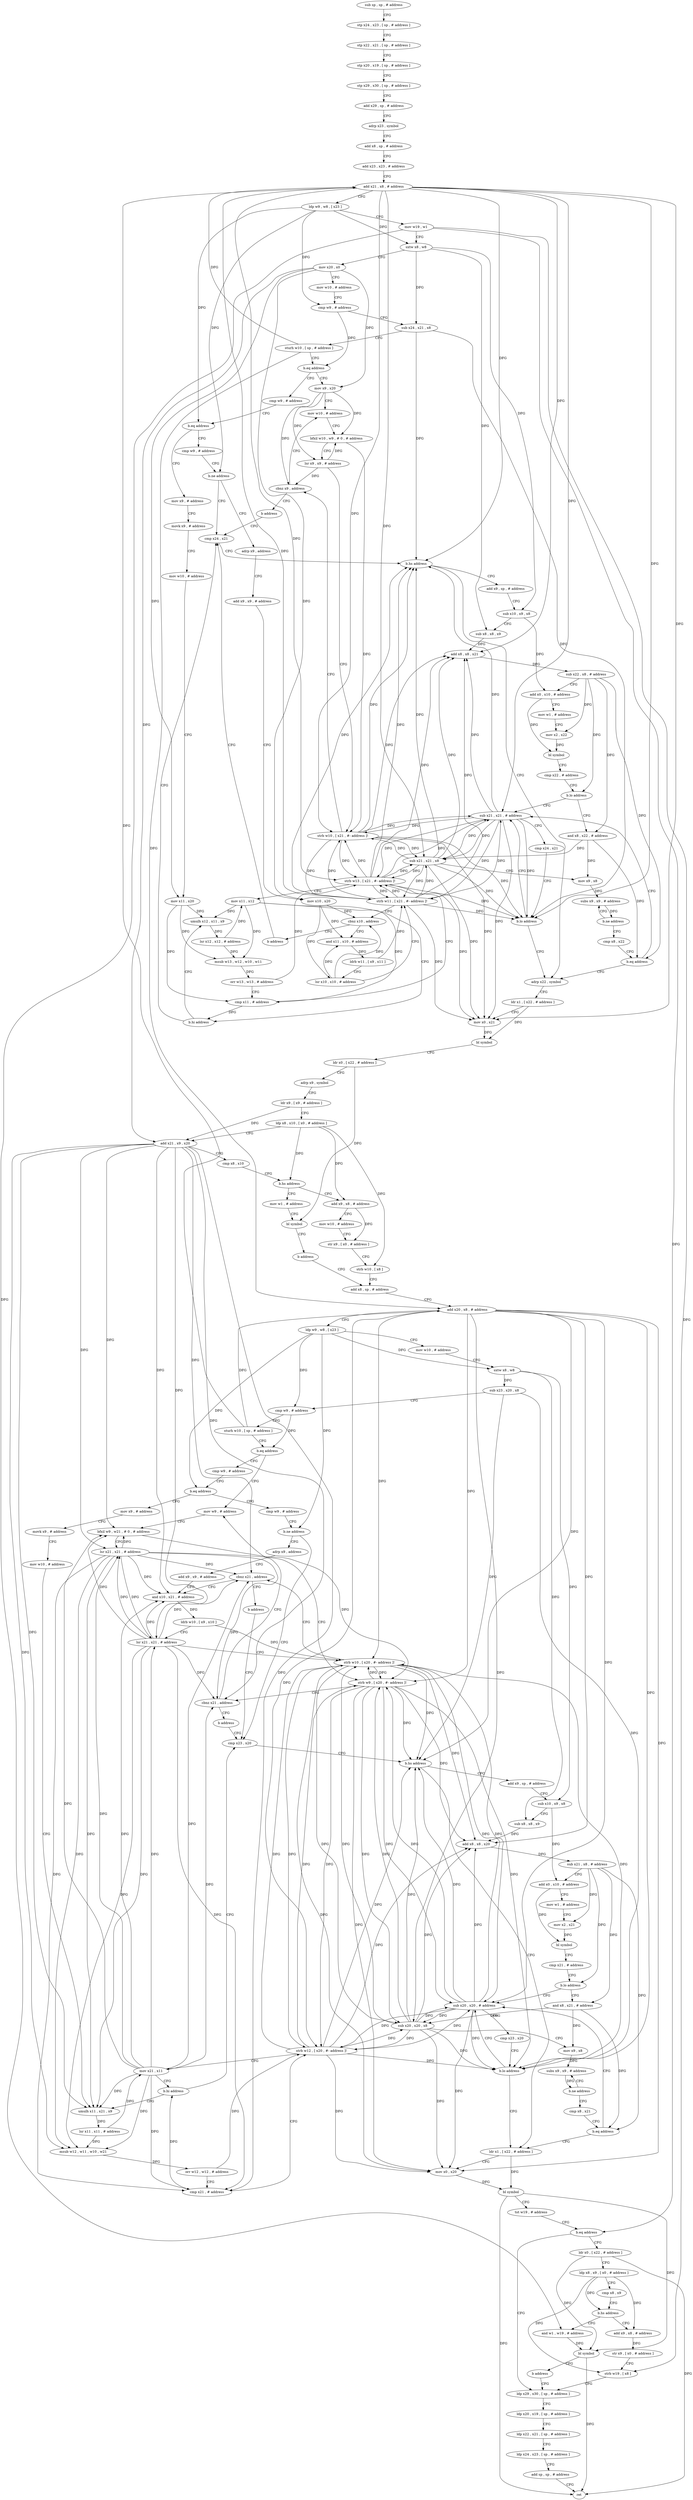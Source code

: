 digraph "func" {
"4209492" [label = "sub sp , sp , # address" ]
"4209496" [label = "stp x24 , x23 , [ sp , # address ]" ]
"4209500" [label = "stp x22 , x21 , [ sp , # address ]" ]
"4209504" [label = "stp x20 , x19 , [ sp , # address ]" ]
"4209508" [label = "stp x29 , x30 , [ sp , # address ]" ]
"4209512" [label = "add x29 , sp , # address" ]
"4209516" [label = "adrp x23 , symbol" ]
"4209520" [label = "add x8 , sp , # address" ]
"4209524" [label = "add x23 , x23 , # address" ]
"4209528" [label = "add x21 , x8 , # address" ]
"4209532" [label = "ldp w9 , w8 , [ x23 ]" ]
"4209536" [label = "mov w19 , w1" ]
"4209540" [label = "sxtw x8 , w8" ]
"4209544" [label = "mov x20 , x0" ]
"4209548" [label = "mov w10 , # address" ]
"4209552" [label = "cmp w9 , # address" ]
"4209556" [label = "sub x24 , x21 , x8" ]
"4209560" [label = "sturh w10 , [ sp , # address ]" ]
"4209564" [label = "b.eq address" ]
"4209620" [label = "mov x9 , x20" ]
"4209568" [label = "cmp w9 , # address" ]
"4209624" [label = "mov w10 , # address" ]
"4209572" [label = "b.eq address" ]
"4209648" [label = "mov x9 , # address" ]
"4209576" [label = "cmp w9 , # address" ]
"4209628" [label = "bfxil w10 , w9 , # 0 , # address" ]
"4209632" [label = "lsr x9 , x9 , # address" ]
"4209636" [label = "strb w10 , [ x21 , #- address ]!" ]
"4209640" [label = "cbnz x9 , address" ]
"4209644" [label = "b address" ]
"4209696" [label = "cmp x24 , x21" ]
"4209652" [label = "movk x9 , # address" ]
"4209656" [label = "mov w10 , # address" ]
"4209660" [label = "mov x11 , x20" ]
"4209664" [label = "umulh x12 , x11 , x9" ]
"4209580" [label = "b.ne address" ]
"4209584" [label = "adrp x9 , address" ]
"4209700" [label = "b.hs address" ]
"4209788" [label = "adrp x22 , symbol" ]
"4209704" [label = "add x9 , sp , # address" ]
"4209668" [label = "lsr x12 , x12 , # address" ]
"4209672" [label = "msub w13 , w12 , w10 , w11" ]
"4209676" [label = "orr w13 , w13 , # address" ]
"4209680" [label = "cmp x11 , # address" ]
"4209684" [label = "strb w13 , [ x21 , #- address ]!" ]
"4209688" [label = "mov x11 , x12" ]
"4209692" [label = "b.hi address" ]
"4209588" [label = "add x9 , x9 , # address" ]
"4209592" [label = "mov x10 , x20" ]
"4209596" [label = "and x11 , x10 , # address" ]
"4209792" [label = "ldr x1 , [ x22 , # address ]" ]
"4209796" [label = "mov x0 , x21" ]
"4209800" [label = "bl symbol" ]
"4209804" [label = "ldr x0 , [ x22 , # address ]" ]
"4209808" [label = "adrp x9 , symbol" ]
"4209812" [label = "ldr x9 , [ x9 , # address ]" ]
"4209816" [label = "ldp x8 , x10 , [ x0 , # address ]" ]
"4209820" [label = "add x21 , x9 , x20" ]
"4209824" [label = "cmp x8 , x10" ]
"4209828" [label = "b.hs address" ]
"4210164" [label = "mov w1 , # address" ]
"4209832" [label = "add x9 , x8 , # address" ]
"4209708" [label = "sub x10 , x9 , x8" ]
"4209712" [label = "sub x8 , x8 , x9" ]
"4209716" [label = "add x8 , x8 , x21" ]
"4209720" [label = "sub x22 , x8 , # address" ]
"4209724" [label = "add x0 , x10 , # address" ]
"4209728" [label = "mov w1 , # address" ]
"4209732" [label = "mov x2 , x22" ]
"4209736" [label = "bl symbol" ]
"4209740" [label = "cmp x22 , # address" ]
"4209744" [label = "b.lo address" ]
"4209776" [label = "sub x21 , x21 , # address" ]
"4209748" [label = "and x8 , x22 , # address" ]
"4209600" [label = "ldrb w11 , [ x9 , x11 ]" ]
"4209604" [label = "lsr x10 , x10 , # address" ]
"4209608" [label = "strb w11 , [ x21 , #- address ]!" ]
"4209612" [label = "cbnz x10 , address" ]
"4209616" [label = "b address" ]
"4210168" [label = "bl symbol" ]
"4210172" [label = "b address" ]
"4209848" [label = "add x8 , sp , # address" ]
"4209836" [label = "mov w10 , # address" ]
"4209840" [label = "str x9 , [ x0 , # address ]" ]
"4209844" [label = "strb w10 , [ x8 ]" ]
"4209780" [label = "cmp x24 , x21" ]
"4209784" [label = "b.lo address" ]
"4209752" [label = "sub x21 , x21 , x8" ]
"4209756" [label = "mov x9 , x8" ]
"4209760" [label = "subs x9 , x9 , # address" ]
"4209852" [label = "add x20 , x8 , # address" ]
"4209856" [label = "ldp w9 , w8 , [ x23 ]" ]
"4209860" [label = "mov w10 , # address" ]
"4209864" [label = "sxtw x8 , w8" ]
"4209868" [label = "sub x23 , x20 , x8" ]
"4209872" [label = "cmp w9 , # address" ]
"4209876" [label = "sturh w10 , [ sp , # address ]" ]
"4209880" [label = "b.eq address" ]
"4209932" [label = "mov w9 , # address" ]
"4209884" [label = "cmp w9 , # address" ]
"4209936" [label = "bfxil w9 , w21 , # 0 , # address" ]
"4209940" [label = "lsr x21 , x21 , # address" ]
"4209944" [label = "strb w9 , [ x20 , #- address ]!" ]
"4209948" [label = "cbnz x21 , address" ]
"4209952" [label = "b address" ]
"4209888" [label = "b.eq address" ]
"4209956" [label = "mov x9 , # address" ]
"4209892" [label = "cmp w9 , # address" ]
"4209764" [label = "b.ne address" ]
"4209768" [label = "cmp x8 , x22" ]
"4209772" [label = "b.eq address" ]
"4210000" [label = "cmp x23 , x20" ]
"4209960" [label = "movk x9 , # address" ]
"4209964" [label = "mov w10 , # address" ]
"4209968" [label = "umulh x11 , x21 , x9" ]
"4209896" [label = "b.ne address" ]
"4209900" [label = "adrp x9 , address" ]
"4210004" [label = "b.hs address" ]
"4210092" [label = "ldr x1 , [ x22 , # address ]" ]
"4210008" [label = "add x9 , sp , # address" ]
"4209972" [label = "lsr x11 , x11 , # address" ]
"4209976" [label = "msub w12 , w11 , w10 , w21" ]
"4209980" [label = "orr w12 , w12 , # address" ]
"4209984" [label = "cmp x21 , # address" ]
"4209988" [label = "strb w12 , [ x20 , #- address ]!" ]
"4209992" [label = "mov x21 , x11" ]
"4209996" [label = "b.hi address" ]
"4209904" [label = "add x9 , x9 , # address" ]
"4209908" [label = "and x10 , x21 , # address" ]
"4210096" [label = "mov x0 , x20" ]
"4210100" [label = "bl symbol" ]
"4210104" [label = "tst w19 , # address" ]
"4210108" [label = "b.eq address" ]
"4210140" [label = "ldp x29 , x30 , [ sp , # address ]" ]
"4210112" [label = "ldr x0 , [ x22 , # address ]" ]
"4210012" [label = "sub x10 , x9 , x8" ]
"4210016" [label = "sub x8 , x8 , x9" ]
"4210020" [label = "add x8 , x8 , x20" ]
"4210024" [label = "sub x21 , x8 , # address" ]
"4210028" [label = "add x0 , x10 , # address" ]
"4210032" [label = "mov w1 , # address" ]
"4210036" [label = "mov x2 , x21" ]
"4210040" [label = "bl symbol" ]
"4210044" [label = "cmp x21 , # address" ]
"4210048" [label = "b.lo address" ]
"4210080" [label = "sub x20 , x20 , # address" ]
"4210052" [label = "and x8 , x21 , # address" ]
"4209912" [label = "ldrb w10 , [ x9 , x10 ]" ]
"4209916" [label = "lsr x21 , x21 , # address" ]
"4209920" [label = "strb w10 , [ x20 , #- address ]!" ]
"4209924" [label = "cbnz x21 , address" ]
"4209928" [label = "b address" ]
"4210144" [label = "ldp x20 , x19 , [ sp , # address ]" ]
"4210148" [label = "ldp x22 , x21 , [ sp , # address ]" ]
"4210152" [label = "ldp x24 , x23 , [ sp , # address ]" ]
"4210156" [label = "add sp , sp , # address" ]
"4210160" [label = "ret" ]
"4210116" [label = "ldp x8 , x9 , [ x0 , # address ]" ]
"4210120" [label = "cmp x8 , x9" ]
"4210124" [label = "b.hs address" ]
"4210176" [label = "and w1 , w19 , # address" ]
"4210128" [label = "add x9 , x8 , # address" ]
"4210084" [label = "cmp x23 , x20" ]
"4210088" [label = "b.lo address" ]
"4210056" [label = "sub x20 , x20 , x8" ]
"4210060" [label = "mov x9 , x8" ]
"4210064" [label = "subs x9 , x9 , # address" ]
"4210180" [label = "bl symbol" ]
"4210184" [label = "b address" ]
"4210132" [label = "str x9 , [ x0 , # address ]" ]
"4210136" [label = "strb w19 , [ x8 ]" ]
"4210068" [label = "b.ne address" ]
"4210072" [label = "cmp x8 , x21" ]
"4210076" [label = "b.eq address" ]
"4209492" -> "4209496" [ label = "CFG" ]
"4209496" -> "4209500" [ label = "CFG" ]
"4209500" -> "4209504" [ label = "CFG" ]
"4209504" -> "4209508" [ label = "CFG" ]
"4209508" -> "4209512" [ label = "CFG" ]
"4209512" -> "4209516" [ label = "CFG" ]
"4209516" -> "4209520" [ label = "CFG" ]
"4209520" -> "4209524" [ label = "CFG" ]
"4209524" -> "4209528" [ label = "CFG" ]
"4209528" -> "4209532" [ label = "CFG" ]
"4209528" -> "4209636" [ label = "DFG" ]
"4209528" -> "4209684" [ label = "DFG" ]
"4209528" -> "4209700" [ label = "DFG" ]
"4209528" -> "4209796" [ label = "DFG" ]
"4209528" -> "4209716" [ label = "DFG" ]
"4209528" -> "4209608" [ label = "DFG" ]
"4209528" -> "4209776" [ label = "DFG" ]
"4209528" -> "4209784" [ label = "DFG" ]
"4209528" -> "4209752" [ label = "DFG" ]
"4209532" -> "4209536" [ label = "CFG" ]
"4209532" -> "4209552" [ label = "DFG" ]
"4209532" -> "4209572" [ label = "DFG" ]
"4209532" -> "4209580" [ label = "DFG" ]
"4209532" -> "4209540" [ label = "DFG" ]
"4209536" -> "4209540" [ label = "CFG" ]
"4209536" -> "4210108" [ label = "DFG" ]
"4209536" -> "4210176" [ label = "DFG" ]
"4209536" -> "4210136" [ label = "DFG" ]
"4209540" -> "4209544" [ label = "CFG" ]
"4209540" -> "4209556" [ label = "DFG" ]
"4209540" -> "4209708" [ label = "DFG" ]
"4209540" -> "4209712" [ label = "DFG" ]
"4209544" -> "4209548" [ label = "CFG" ]
"4209544" -> "4209620" [ label = "DFG" ]
"4209544" -> "4209660" [ label = "DFG" ]
"4209544" -> "4209592" [ label = "DFG" ]
"4209544" -> "4209820" [ label = "DFG" ]
"4209548" -> "4209552" [ label = "CFG" ]
"4209552" -> "4209556" [ label = "CFG" ]
"4209552" -> "4209564" [ label = "DFG" ]
"4209556" -> "4209560" [ label = "CFG" ]
"4209556" -> "4209700" [ label = "DFG" ]
"4209556" -> "4209784" [ label = "DFG" ]
"4209560" -> "4209564" [ label = "CFG" ]
"4209560" -> "4209528" [ label = "DFG" ]
"4209560" -> "4209852" [ label = "DFG" ]
"4209564" -> "4209620" [ label = "CFG" ]
"4209564" -> "4209568" [ label = "CFG" ]
"4209620" -> "4209624" [ label = "CFG" ]
"4209620" -> "4209628" [ label = "DFG" ]
"4209620" -> "4209632" [ label = "DFG" ]
"4209620" -> "4209640" [ label = "DFG" ]
"4209568" -> "4209572" [ label = "CFG" ]
"4209624" -> "4209628" [ label = "CFG" ]
"4209572" -> "4209648" [ label = "CFG" ]
"4209572" -> "4209576" [ label = "CFG" ]
"4209648" -> "4209652" [ label = "CFG" ]
"4209576" -> "4209580" [ label = "CFG" ]
"4209628" -> "4209632" [ label = "CFG" ]
"4209628" -> "4209636" [ label = "DFG" ]
"4209632" -> "4209636" [ label = "CFG" ]
"4209632" -> "4209628" [ label = "DFG" ]
"4209632" -> "4209640" [ label = "DFG" ]
"4209636" -> "4209640" [ label = "CFG" ]
"4209636" -> "4209684" [ label = "DFG" ]
"4209636" -> "4209700" [ label = "DFG" ]
"4209636" -> "4209796" [ label = "DFG" ]
"4209636" -> "4209716" [ label = "DFG" ]
"4209636" -> "4209608" [ label = "DFG" ]
"4209636" -> "4209776" [ label = "DFG" ]
"4209636" -> "4209784" [ label = "DFG" ]
"4209636" -> "4209752" [ label = "DFG" ]
"4209640" -> "4209624" [ label = "CFG" ]
"4209640" -> "4209644" [ label = "CFG" ]
"4209644" -> "4209696" [ label = "CFG" ]
"4209696" -> "4209700" [ label = "CFG" ]
"4209652" -> "4209656" [ label = "CFG" ]
"4209656" -> "4209660" [ label = "CFG" ]
"4209660" -> "4209664" [ label = "DFG" ]
"4209660" -> "4209672" [ label = "DFG" ]
"4209660" -> "4209680" [ label = "DFG" ]
"4209664" -> "4209668" [ label = "DFG" ]
"4209580" -> "4209696" [ label = "CFG" ]
"4209580" -> "4209584" [ label = "CFG" ]
"4209584" -> "4209588" [ label = "CFG" ]
"4209700" -> "4209788" [ label = "CFG" ]
"4209700" -> "4209704" [ label = "CFG" ]
"4209788" -> "4209792" [ label = "CFG" ]
"4209704" -> "4209708" [ label = "CFG" ]
"4209668" -> "4209672" [ label = "DFG" ]
"4209668" -> "4209688" [ label = "DFG" ]
"4209672" -> "4209676" [ label = "DFG" ]
"4209676" -> "4209680" [ label = "CFG" ]
"4209676" -> "4209684" [ label = "DFG" ]
"4209680" -> "4209684" [ label = "CFG" ]
"4209680" -> "4209692" [ label = "DFG" ]
"4209684" -> "4209688" [ label = "CFG" ]
"4209684" -> "4209636" [ label = "DFG" ]
"4209684" -> "4209700" [ label = "DFG" ]
"4209684" -> "4209796" [ label = "DFG" ]
"4209684" -> "4209716" [ label = "DFG" ]
"4209684" -> "4209608" [ label = "DFG" ]
"4209684" -> "4209776" [ label = "DFG" ]
"4209684" -> "4209784" [ label = "DFG" ]
"4209684" -> "4209752" [ label = "DFG" ]
"4209688" -> "4209692" [ label = "CFG" ]
"4209688" -> "4209664" [ label = "DFG" ]
"4209688" -> "4209680" [ label = "DFG" ]
"4209688" -> "4209672" [ label = "DFG" ]
"4209692" -> "4209664" [ label = "CFG" ]
"4209692" -> "4209696" [ label = "CFG" ]
"4209588" -> "4209592" [ label = "CFG" ]
"4209592" -> "4209596" [ label = "DFG" ]
"4209592" -> "4209604" [ label = "DFG" ]
"4209592" -> "4209612" [ label = "DFG" ]
"4209596" -> "4209600" [ label = "DFG" ]
"4209792" -> "4209796" [ label = "CFG" ]
"4209792" -> "4209800" [ label = "DFG" ]
"4209796" -> "4209800" [ label = "DFG" ]
"4209800" -> "4209804" [ label = "CFG" ]
"4209804" -> "4209808" [ label = "CFG" ]
"4209804" -> "4210168" [ label = "DFG" ]
"4209808" -> "4209812" [ label = "CFG" ]
"4209812" -> "4209816" [ label = "CFG" ]
"4209812" -> "4209820" [ label = "DFG" ]
"4209816" -> "4209820" [ label = "CFG" ]
"4209816" -> "4209828" [ label = "DFG" ]
"4209816" -> "4209832" [ label = "DFG" ]
"4209816" -> "4209844" [ label = "DFG" ]
"4209820" -> "4209824" [ label = "CFG" ]
"4209820" -> "4209936" [ label = "DFG" ]
"4209820" -> "4209940" [ label = "DFG" ]
"4209820" -> "4209948" [ label = "DFG" ]
"4209820" -> "4209968" [ label = "DFG" ]
"4209820" -> "4209976" [ label = "DFG" ]
"4209820" -> "4209984" [ label = "DFG" ]
"4209820" -> "4209908" [ label = "DFG" ]
"4209820" -> "4209916" [ label = "DFG" ]
"4209820" -> "4209924" [ label = "DFG" ]
"4209824" -> "4209828" [ label = "CFG" ]
"4209828" -> "4210164" [ label = "CFG" ]
"4209828" -> "4209832" [ label = "CFG" ]
"4210164" -> "4210168" [ label = "CFG" ]
"4209832" -> "4209836" [ label = "CFG" ]
"4209832" -> "4209840" [ label = "DFG" ]
"4209708" -> "4209712" [ label = "CFG" ]
"4209708" -> "4209724" [ label = "DFG" ]
"4209712" -> "4209716" [ label = "DFG" ]
"4209716" -> "4209720" [ label = "DFG" ]
"4209720" -> "4209724" [ label = "CFG" ]
"4209720" -> "4209732" [ label = "DFG" ]
"4209720" -> "4209744" [ label = "DFG" ]
"4209720" -> "4209748" [ label = "DFG" ]
"4209720" -> "4209772" [ label = "DFG" ]
"4209724" -> "4209728" [ label = "CFG" ]
"4209724" -> "4209736" [ label = "DFG" ]
"4209728" -> "4209732" [ label = "CFG" ]
"4209732" -> "4209736" [ label = "DFG" ]
"4209736" -> "4209740" [ label = "CFG" ]
"4209740" -> "4209744" [ label = "CFG" ]
"4209744" -> "4209776" [ label = "CFG" ]
"4209744" -> "4209748" [ label = "CFG" ]
"4209776" -> "4209780" [ label = "CFG" ]
"4209776" -> "4209636" [ label = "DFG" ]
"4209776" -> "4209684" [ label = "DFG" ]
"4209776" -> "4209700" [ label = "DFG" ]
"4209776" -> "4209796" [ label = "DFG" ]
"4209776" -> "4209716" [ label = "DFG" ]
"4209776" -> "4209608" [ label = "DFG" ]
"4209776" -> "4209784" [ label = "DFG" ]
"4209776" -> "4209752" [ label = "DFG" ]
"4209748" -> "4209752" [ label = "DFG" ]
"4209748" -> "4209756" [ label = "DFG" ]
"4209748" -> "4209772" [ label = "DFG" ]
"4209600" -> "4209604" [ label = "CFG" ]
"4209600" -> "4209608" [ label = "DFG" ]
"4209604" -> "4209608" [ label = "CFG" ]
"4209604" -> "4209596" [ label = "DFG" ]
"4209604" -> "4209612" [ label = "DFG" ]
"4209608" -> "4209612" [ label = "CFG" ]
"4209608" -> "4209636" [ label = "DFG" ]
"4209608" -> "4209684" [ label = "DFG" ]
"4209608" -> "4209700" [ label = "DFG" ]
"4209608" -> "4209796" [ label = "DFG" ]
"4209608" -> "4209716" [ label = "DFG" ]
"4209608" -> "4209776" [ label = "DFG" ]
"4209608" -> "4209784" [ label = "DFG" ]
"4209608" -> "4209752" [ label = "DFG" ]
"4209612" -> "4209596" [ label = "CFG" ]
"4209612" -> "4209616" [ label = "CFG" ]
"4209616" -> "4209696" [ label = "CFG" ]
"4210168" -> "4210172" [ label = "CFG" ]
"4210172" -> "4209848" [ label = "CFG" ]
"4209848" -> "4209852" [ label = "CFG" ]
"4209836" -> "4209840" [ label = "CFG" ]
"4209840" -> "4209844" [ label = "CFG" ]
"4209844" -> "4209848" [ label = "CFG" ]
"4209780" -> "4209784" [ label = "CFG" ]
"4209784" -> "4209776" [ label = "CFG" ]
"4209784" -> "4209788" [ label = "CFG" ]
"4209752" -> "4209756" [ label = "CFG" ]
"4209752" -> "4209636" [ label = "DFG" ]
"4209752" -> "4209684" [ label = "DFG" ]
"4209752" -> "4209700" [ label = "DFG" ]
"4209752" -> "4209796" [ label = "DFG" ]
"4209752" -> "4209716" [ label = "DFG" ]
"4209752" -> "4209608" [ label = "DFG" ]
"4209752" -> "4209776" [ label = "DFG" ]
"4209752" -> "4209784" [ label = "DFG" ]
"4209756" -> "4209760" [ label = "DFG" ]
"4209760" -> "4209764" [ label = "DFG" ]
"4209852" -> "4209856" [ label = "CFG" ]
"4209852" -> "4209944" [ label = "DFG" ]
"4209852" -> "4210004" [ label = "DFG" ]
"4209852" -> "4209988" [ label = "DFG" ]
"4209852" -> "4210096" [ label = "DFG" ]
"4209852" -> "4210020" [ label = "DFG" ]
"4209852" -> "4209920" [ label = "DFG" ]
"4209852" -> "4210080" [ label = "DFG" ]
"4209852" -> "4210088" [ label = "DFG" ]
"4209852" -> "4210056" [ label = "DFG" ]
"4209856" -> "4209860" [ label = "CFG" ]
"4209856" -> "4209872" [ label = "DFG" ]
"4209856" -> "4209888" [ label = "DFG" ]
"4209856" -> "4209896" [ label = "DFG" ]
"4209856" -> "4209864" [ label = "DFG" ]
"4209860" -> "4209864" [ label = "CFG" ]
"4209864" -> "4209868" [ label = "DFG" ]
"4209864" -> "4210012" [ label = "DFG" ]
"4209864" -> "4210016" [ label = "DFG" ]
"4209868" -> "4209872" [ label = "CFG" ]
"4209868" -> "4210004" [ label = "DFG" ]
"4209868" -> "4210088" [ label = "DFG" ]
"4209872" -> "4209876" [ label = "CFG" ]
"4209872" -> "4209880" [ label = "DFG" ]
"4209876" -> "4209880" [ label = "CFG" ]
"4209876" -> "4209528" [ label = "DFG" ]
"4209876" -> "4209852" [ label = "DFG" ]
"4209880" -> "4209932" [ label = "CFG" ]
"4209880" -> "4209884" [ label = "CFG" ]
"4209932" -> "4209936" [ label = "CFG" ]
"4209884" -> "4209888" [ label = "CFG" ]
"4209936" -> "4209940" [ label = "CFG" ]
"4209936" -> "4209944" [ label = "DFG" ]
"4209940" -> "4209944" [ label = "CFG" ]
"4209940" -> "4209936" [ label = "DFG" ]
"4209940" -> "4209948" [ label = "DFG" ]
"4209940" -> "4209968" [ label = "DFG" ]
"4209940" -> "4209976" [ label = "DFG" ]
"4209940" -> "4209984" [ label = "DFG" ]
"4209940" -> "4209908" [ label = "DFG" ]
"4209940" -> "4209916" [ label = "DFG" ]
"4209940" -> "4209924" [ label = "DFG" ]
"4209944" -> "4209948" [ label = "CFG" ]
"4209944" -> "4210004" [ label = "DFG" ]
"4209944" -> "4209988" [ label = "DFG" ]
"4209944" -> "4210096" [ label = "DFG" ]
"4209944" -> "4210020" [ label = "DFG" ]
"4209944" -> "4209920" [ label = "DFG" ]
"4209944" -> "4210080" [ label = "DFG" ]
"4209944" -> "4210088" [ label = "DFG" ]
"4209944" -> "4210056" [ label = "DFG" ]
"4209948" -> "4209932" [ label = "CFG" ]
"4209948" -> "4209952" [ label = "CFG" ]
"4209952" -> "4210000" [ label = "CFG" ]
"4209888" -> "4209956" [ label = "CFG" ]
"4209888" -> "4209892" [ label = "CFG" ]
"4209956" -> "4209960" [ label = "CFG" ]
"4209892" -> "4209896" [ label = "CFG" ]
"4209764" -> "4209760" [ label = "CFG" ]
"4209764" -> "4209768" [ label = "CFG" ]
"4209768" -> "4209772" [ label = "CFG" ]
"4209772" -> "4209788" [ label = "CFG" ]
"4209772" -> "4209776" [ label = "CFG" ]
"4210000" -> "4210004" [ label = "CFG" ]
"4209960" -> "4209964" [ label = "CFG" ]
"4209964" -> "4209968" [ label = "CFG" ]
"4209968" -> "4209972" [ label = "DFG" ]
"4209896" -> "4210000" [ label = "CFG" ]
"4209896" -> "4209900" [ label = "CFG" ]
"4209900" -> "4209904" [ label = "CFG" ]
"4210004" -> "4210092" [ label = "CFG" ]
"4210004" -> "4210008" [ label = "CFG" ]
"4210092" -> "4210096" [ label = "CFG" ]
"4210092" -> "4210100" [ label = "DFG" ]
"4210008" -> "4210012" [ label = "CFG" ]
"4209972" -> "4209976" [ label = "DFG" ]
"4209972" -> "4209992" [ label = "DFG" ]
"4209976" -> "4209980" [ label = "DFG" ]
"4209980" -> "4209984" [ label = "CFG" ]
"4209980" -> "4209988" [ label = "DFG" ]
"4209984" -> "4209988" [ label = "CFG" ]
"4209984" -> "4209996" [ label = "DFG" ]
"4209988" -> "4209992" [ label = "CFG" ]
"4209988" -> "4209944" [ label = "DFG" ]
"4209988" -> "4210004" [ label = "DFG" ]
"4209988" -> "4210096" [ label = "DFG" ]
"4209988" -> "4210020" [ label = "DFG" ]
"4209988" -> "4209920" [ label = "DFG" ]
"4209988" -> "4210080" [ label = "DFG" ]
"4209988" -> "4210088" [ label = "DFG" ]
"4209988" -> "4210056" [ label = "DFG" ]
"4209992" -> "4209996" [ label = "CFG" ]
"4209992" -> "4209936" [ label = "DFG" ]
"4209992" -> "4209940" [ label = "DFG" ]
"4209992" -> "4209948" [ label = "DFG" ]
"4209992" -> "4209968" [ label = "DFG" ]
"4209992" -> "4209984" [ label = "DFG" ]
"4209992" -> "4209976" [ label = "DFG" ]
"4209992" -> "4209908" [ label = "DFG" ]
"4209992" -> "4209916" [ label = "DFG" ]
"4209992" -> "4209924" [ label = "DFG" ]
"4209996" -> "4209968" [ label = "CFG" ]
"4209996" -> "4210000" [ label = "CFG" ]
"4209904" -> "4209908" [ label = "CFG" ]
"4209908" -> "4209912" [ label = "DFG" ]
"4210096" -> "4210100" [ label = "DFG" ]
"4210100" -> "4210104" [ label = "CFG" ]
"4210100" -> "4210160" [ label = "DFG" ]
"4210100" -> "4210180" [ label = "DFG" ]
"4210104" -> "4210108" [ label = "CFG" ]
"4210108" -> "4210140" [ label = "CFG" ]
"4210108" -> "4210112" [ label = "CFG" ]
"4210140" -> "4210144" [ label = "CFG" ]
"4210112" -> "4210116" [ label = "CFG" ]
"4210112" -> "4210160" [ label = "DFG" ]
"4210112" -> "4210180" [ label = "DFG" ]
"4210012" -> "4210016" [ label = "CFG" ]
"4210012" -> "4210028" [ label = "DFG" ]
"4210016" -> "4210020" [ label = "DFG" ]
"4210020" -> "4210024" [ label = "DFG" ]
"4210024" -> "4210028" [ label = "CFG" ]
"4210024" -> "4210036" [ label = "DFG" ]
"4210024" -> "4210048" [ label = "DFG" ]
"4210024" -> "4210052" [ label = "DFG" ]
"4210024" -> "4210076" [ label = "DFG" ]
"4210028" -> "4210032" [ label = "CFG" ]
"4210028" -> "4210040" [ label = "DFG" ]
"4210032" -> "4210036" [ label = "CFG" ]
"4210036" -> "4210040" [ label = "DFG" ]
"4210040" -> "4210044" [ label = "CFG" ]
"4210044" -> "4210048" [ label = "CFG" ]
"4210048" -> "4210080" [ label = "CFG" ]
"4210048" -> "4210052" [ label = "CFG" ]
"4210080" -> "4210084" [ label = "CFG" ]
"4210080" -> "4209944" [ label = "DFG" ]
"4210080" -> "4210004" [ label = "DFG" ]
"4210080" -> "4209988" [ label = "DFG" ]
"4210080" -> "4210096" [ label = "DFG" ]
"4210080" -> "4210020" [ label = "DFG" ]
"4210080" -> "4209920" [ label = "DFG" ]
"4210080" -> "4210088" [ label = "DFG" ]
"4210080" -> "4210056" [ label = "DFG" ]
"4210052" -> "4210056" [ label = "DFG" ]
"4210052" -> "4210060" [ label = "DFG" ]
"4210052" -> "4210076" [ label = "DFG" ]
"4209912" -> "4209916" [ label = "CFG" ]
"4209912" -> "4209920" [ label = "DFG" ]
"4209916" -> "4209920" [ label = "CFG" ]
"4209916" -> "4209936" [ label = "DFG" ]
"4209916" -> "4209940" [ label = "DFG" ]
"4209916" -> "4209948" [ label = "DFG" ]
"4209916" -> "4209968" [ label = "DFG" ]
"4209916" -> "4209984" [ label = "DFG" ]
"4209916" -> "4209908" [ label = "DFG" ]
"4209916" -> "4209976" [ label = "DFG" ]
"4209916" -> "4209924" [ label = "DFG" ]
"4209920" -> "4209924" [ label = "CFG" ]
"4209920" -> "4209944" [ label = "DFG" ]
"4209920" -> "4210004" [ label = "DFG" ]
"4209920" -> "4209988" [ label = "DFG" ]
"4209920" -> "4210096" [ label = "DFG" ]
"4209920" -> "4210020" [ label = "DFG" ]
"4209920" -> "4210080" [ label = "DFG" ]
"4209920" -> "4210088" [ label = "DFG" ]
"4209920" -> "4210056" [ label = "DFG" ]
"4209924" -> "4209908" [ label = "CFG" ]
"4209924" -> "4209928" [ label = "CFG" ]
"4209928" -> "4210000" [ label = "CFG" ]
"4210144" -> "4210148" [ label = "CFG" ]
"4210148" -> "4210152" [ label = "CFG" ]
"4210152" -> "4210156" [ label = "CFG" ]
"4210156" -> "4210160" [ label = "CFG" ]
"4210116" -> "4210120" [ label = "CFG" ]
"4210116" -> "4210124" [ label = "DFG" ]
"4210116" -> "4210128" [ label = "DFG" ]
"4210116" -> "4210136" [ label = "DFG" ]
"4210120" -> "4210124" [ label = "CFG" ]
"4210124" -> "4210176" [ label = "CFG" ]
"4210124" -> "4210128" [ label = "CFG" ]
"4210176" -> "4210180" [ label = "DFG" ]
"4210128" -> "4210132" [ label = "DFG" ]
"4210084" -> "4210088" [ label = "CFG" ]
"4210088" -> "4210080" [ label = "CFG" ]
"4210088" -> "4210092" [ label = "CFG" ]
"4210056" -> "4210060" [ label = "CFG" ]
"4210056" -> "4209944" [ label = "DFG" ]
"4210056" -> "4210004" [ label = "DFG" ]
"4210056" -> "4209988" [ label = "DFG" ]
"4210056" -> "4210096" [ label = "DFG" ]
"4210056" -> "4210020" [ label = "DFG" ]
"4210056" -> "4209920" [ label = "DFG" ]
"4210056" -> "4210080" [ label = "DFG" ]
"4210056" -> "4210088" [ label = "DFG" ]
"4210060" -> "4210064" [ label = "DFG" ]
"4210064" -> "4210068" [ label = "DFG" ]
"4210180" -> "4210184" [ label = "CFG" ]
"4210180" -> "4210160" [ label = "DFG" ]
"4210184" -> "4210140" [ label = "CFG" ]
"4210132" -> "4210136" [ label = "CFG" ]
"4210136" -> "4210140" [ label = "CFG" ]
"4210068" -> "4210064" [ label = "CFG" ]
"4210068" -> "4210072" [ label = "CFG" ]
"4210072" -> "4210076" [ label = "CFG" ]
"4210076" -> "4210092" [ label = "CFG" ]
"4210076" -> "4210080" [ label = "CFG" ]
}
